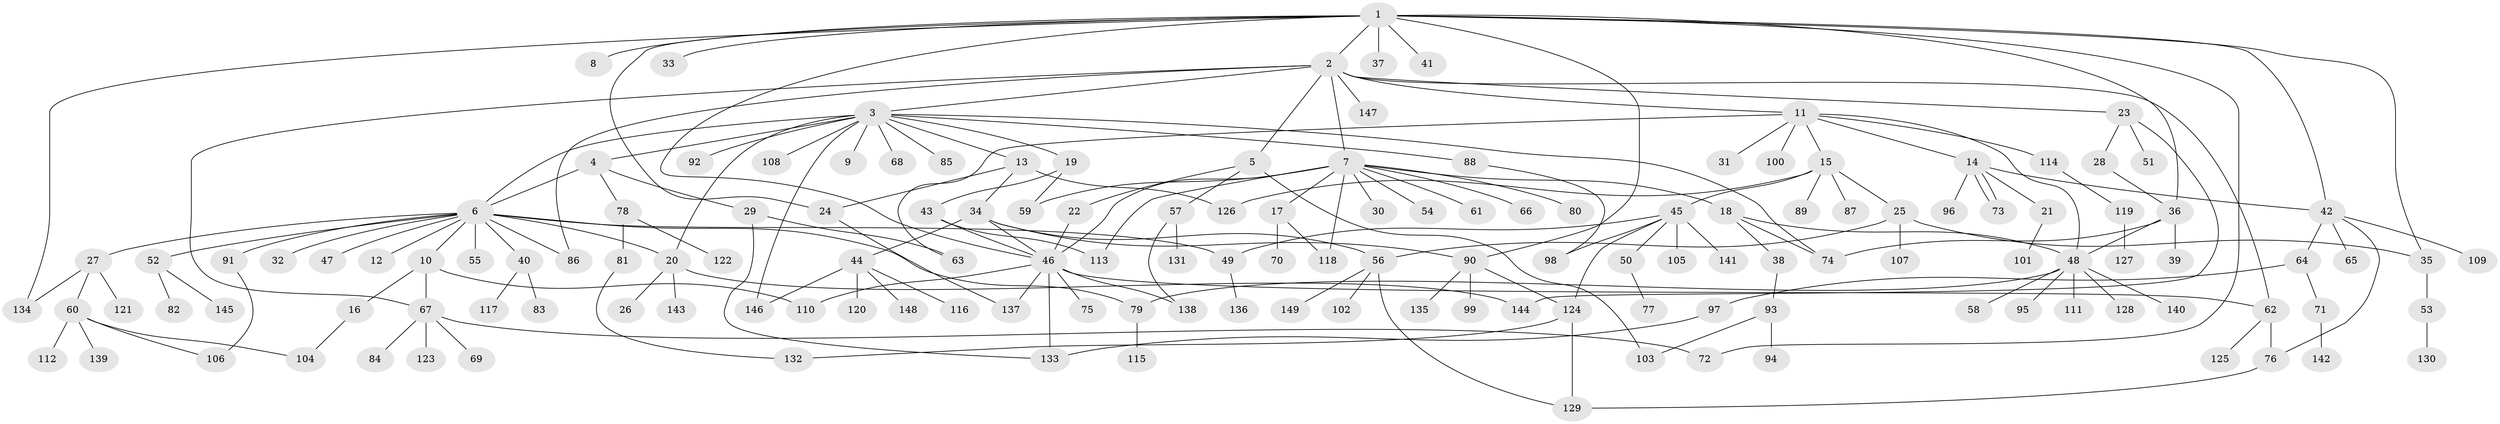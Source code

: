 // coarse degree distribution, {12: 0.008849557522123894, 9: 0.017699115044247787, 15: 0.017699115044247787, 4: 0.07079646017699115, 11: 0.017699115044247787, 1: 0.4690265486725664, 8: 0.017699115044247787, 5: 0.07079646017699115, 2: 0.19469026548672566, 3: 0.09734513274336283, 6: 0.017699115044247787}
// Generated by graph-tools (version 1.1) at 2025/41/03/06/25 10:41:46]
// undirected, 149 vertices, 193 edges
graph export_dot {
graph [start="1"]
  node [color=gray90,style=filled];
  1;
  2;
  3;
  4;
  5;
  6;
  7;
  8;
  9;
  10;
  11;
  12;
  13;
  14;
  15;
  16;
  17;
  18;
  19;
  20;
  21;
  22;
  23;
  24;
  25;
  26;
  27;
  28;
  29;
  30;
  31;
  32;
  33;
  34;
  35;
  36;
  37;
  38;
  39;
  40;
  41;
  42;
  43;
  44;
  45;
  46;
  47;
  48;
  49;
  50;
  51;
  52;
  53;
  54;
  55;
  56;
  57;
  58;
  59;
  60;
  61;
  62;
  63;
  64;
  65;
  66;
  67;
  68;
  69;
  70;
  71;
  72;
  73;
  74;
  75;
  76;
  77;
  78;
  79;
  80;
  81;
  82;
  83;
  84;
  85;
  86;
  87;
  88;
  89;
  90;
  91;
  92;
  93;
  94;
  95;
  96;
  97;
  98;
  99;
  100;
  101;
  102;
  103;
  104;
  105;
  106;
  107;
  108;
  109;
  110;
  111;
  112;
  113;
  114;
  115;
  116;
  117;
  118;
  119;
  120;
  121;
  122;
  123;
  124;
  125;
  126;
  127;
  128;
  129;
  130;
  131;
  132;
  133;
  134;
  135;
  136;
  137;
  138;
  139;
  140;
  141;
  142;
  143;
  144;
  145;
  146;
  147;
  148;
  149;
  1 -- 2;
  1 -- 8;
  1 -- 24;
  1 -- 33;
  1 -- 35;
  1 -- 36;
  1 -- 37;
  1 -- 41;
  1 -- 42;
  1 -- 46;
  1 -- 72;
  1 -- 90;
  1 -- 134;
  2 -- 3;
  2 -- 5;
  2 -- 7;
  2 -- 11;
  2 -- 23;
  2 -- 62;
  2 -- 67;
  2 -- 86;
  2 -- 147;
  3 -- 4;
  3 -- 6;
  3 -- 9;
  3 -- 13;
  3 -- 19;
  3 -- 20;
  3 -- 68;
  3 -- 74;
  3 -- 85;
  3 -- 88;
  3 -- 92;
  3 -- 108;
  3 -- 146;
  4 -- 6;
  4 -- 29;
  4 -- 78;
  5 -- 22;
  5 -- 57;
  5 -- 103;
  6 -- 10;
  6 -- 12;
  6 -- 20;
  6 -- 27;
  6 -- 32;
  6 -- 40;
  6 -- 47;
  6 -- 49;
  6 -- 52;
  6 -- 55;
  6 -- 79;
  6 -- 86;
  6 -- 91;
  7 -- 17;
  7 -- 18;
  7 -- 30;
  7 -- 46;
  7 -- 54;
  7 -- 59;
  7 -- 61;
  7 -- 66;
  7 -- 80;
  7 -- 113;
  7 -- 118;
  10 -- 16;
  10 -- 67;
  10 -- 110;
  11 -- 14;
  11 -- 15;
  11 -- 31;
  11 -- 48;
  11 -- 63;
  11 -- 100;
  11 -- 114;
  13 -- 24;
  13 -- 34;
  13 -- 126;
  14 -- 21;
  14 -- 42;
  14 -- 73;
  14 -- 73;
  14 -- 96;
  15 -- 25;
  15 -- 45;
  15 -- 87;
  15 -- 89;
  15 -- 126;
  16 -- 104;
  17 -- 70;
  17 -- 118;
  18 -- 38;
  18 -- 48;
  18 -- 74;
  19 -- 43;
  19 -- 59;
  20 -- 26;
  20 -- 143;
  20 -- 144;
  21 -- 101;
  22 -- 46;
  23 -- 28;
  23 -- 51;
  23 -- 144;
  24 -- 137;
  25 -- 35;
  25 -- 56;
  25 -- 107;
  27 -- 60;
  27 -- 121;
  27 -- 134;
  28 -- 36;
  29 -- 63;
  29 -- 133;
  34 -- 44;
  34 -- 46;
  34 -- 56;
  34 -- 90;
  35 -- 53;
  36 -- 39;
  36 -- 48;
  36 -- 74;
  38 -- 93;
  40 -- 83;
  40 -- 117;
  42 -- 64;
  42 -- 65;
  42 -- 76;
  42 -- 109;
  43 -- 46;
  43 -- 113;
  44 -- 116;
  44 -- 120;
  44 -- 146;
  44 -- 148;
  45 -- 49;
  45 -- 50;
  45 -- 98;
  45 -- 105;
  45 -- 124;
  45 -- 141;
  46 -- 62;
  46 -- 75;
  46 -- 110;
  46 -- 133;
  46 -- 137;
  46 -- 138;
  48 -- 58;
  48 -- 79;
  48 -- 95;
  48 -- 111;
  48 -- 128;
  48 -- 140;
  49 -- 136;
  50 -- 77;
  52 -- 82;
  52 -- 145;
  53 -- 130;
  56 -- 102;
  56 -- 129;
  56 -- 149;
  57 -- 131;
  57 -- 138;
  60 -- 104;
  60 -- 106;
  60 -- 112;
  60 -- 139;
  62 -- 76;
  62 -- 125;
  64 -- 71;
  64 -- 97;
  67 -- 69;
  67 -- 72;
  67 -- 84;
  67 -- 123;
  71 -- 142;
  76 -- 129;
  78 -- 81;
  78 -- 122;
  79 -- 115;
  81 -- 132;
  88 -- 98;
  90 -- 99;
  90 -- 124;
  90 -- 135;
  91 -- 106;
  93 -- 94;
  93 -- 103;
  97 -- 133;
  114 -- 119;
  119 -- 127;
  124 -- 129;
  124 -- 132;
}
